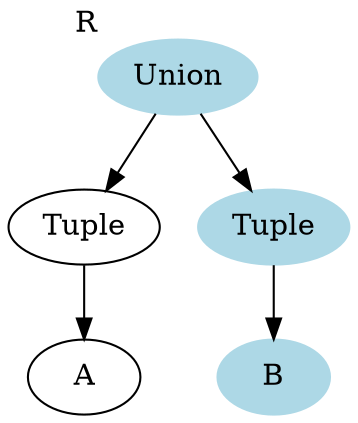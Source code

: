 digraph G {
    margin=0;bgcolor="transparent";
  union [label="Union", xlabel="R",color=lightblue,style=filled]
  tuple1 [label="Tuple"]
  tuple2 [label="Tuple",color=lightblue,style=filled]
  A [label="A"]
  B [label="B",color=lightblue,style=filled]
  union -> tuple1
  union -> tuple2
  tuple1 -> A
  tuple2 -> B
}